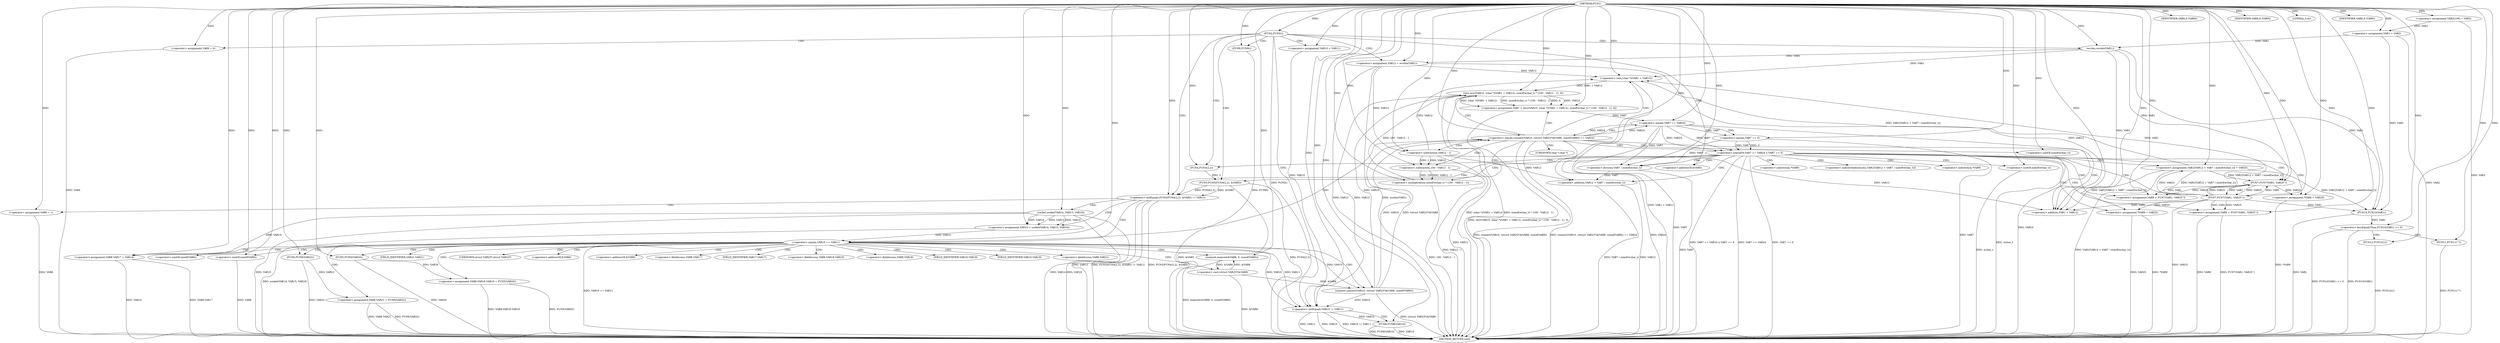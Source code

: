 digraph FUN1 {  
"1000100" [label = "(METHOD,FUN1)" ]
"1000281" [label = "(METHOD_RETURN,void)" ]
"1000104" [label = "(<operator>.assignment,VAR2[100] = VAR3)" ]
"1000107" [label = "(<operator>.assignment,VAR1 = VAR2)" ]
"1000111" [label = "(FUN2,FUN2())" ]
"1000116" [label = "(<operator>.assignment,VAR6 = 0)" ]
"1000123" [label = "(<operator>.assignment,VAR10 = VAR11)" ]
"1000127" [label = "(<operator>.assignment,VAR12 = wcslen(VAR1))" ]
"1000129" [label = "(wcslen,wcslen(VAR1))" ]
"1000134" [label = "(<operator>.notEquals,FUN3(FUN4(2,2), &VAR5) != VAR13)" ]
"1000135" [label = "(FUN3,FUN3(FUN4(2,2), &VAR5))" ]
"1000136" [label = "(FUN4,FUN4(2,2))" ]
"1000144" [label = "(<operator>.assignment,VAR6 = 1)" ]
"1000147" [label = "(<operator>.assignment,VAR10 = socket(VAR14, VAR15, VAR16))" ]
"1000149" [label = "(socket,socket(VAR14, VAR15, VAR16))" ]
"1000154" [label = "(<operator>.equals,VAR10 == VAR11)" ]
"1000159" [label = "(memset,memset(&VAR8, 0, sizeof(VAR8)))" ]
"1000163" [label = "(<operator>.sizeOf,sizeof(VAR8))" ]
"1000165" [label = "(<operator>.assignment,VAR8.VAR17 = VAR14)" ]
"1000170" [label = "(<operator>.assignment,VAR8.VAR18.VAR19 = FUN5(VAR20))" ]
"1000176" [label = "(FUN5,FUN5(VAR20))" ]
"1000178" [label = "(<operator>.assignment,VAR8.VAR21 = FUN6(VAR22))" ]
"1000182" [label = "(FUN6,FUN6(VAR22))" ]
"1000185" [label = "(<operator>.equals,connect(VAR10, (struct VAR23*)&VAR8, sizeof(VAR8)) == VAR24)" ]
"1000186" [label = "(connect,connect(VAR10, (struct VAR23*)&VAR8, sizeof(VAR8)))" ]
"1000188" [label = "(<operator>.cast,(struct VAR23*)&VAR8)" ]
"1000192" [label = "(<operator>.sizeOf,sizeof(VAR8))" ]
"1000197" [label = "(<operator>.assignment,VAR7 = recv(VAR10, (char *)(VAR1 + VAR12), sizeof(wchar_t) * (100 - VAR12 - 1), 0))" ]
"1000199" [label = "(recv,recv(VAR10, (char *)(VAR1 + VAR12), sizeof(wchar_t) * (100 - VAR12 - 1), 0))" ]
"1000201" [label = "(<operator>.cast,(char *)(VAR1 + VAR12))" ]
"1000203" [label = "(<operator>.addition,VAR1 + VAR12)" ]
"1000206" [label = "(<operator>.multiplication,sizeof(wchar_t) * (100 - VAR12 - 1))" ]
"1000207" [label = "(<operator>.sizeOf,sizeof(wchar_t))" ]
"1000209" [label = "(<operator>.subtraction,100 - VAR12 - 1)" ]
"1000211" [label = "(<operator>.subtraction,VAR12 - 1)" ]
"1000216" [label = "(<operator>.logicalOr,VAR7 == VAR24 || VAR7 == 0)" ]
"1000217" [label = "(<operator>.equals,VAR7 == VAR24)" ]
"1000220" [label = "(<operator>.equals,VAR7 == 0)" ]
"1000225" [label = "(<operator>.assignment,VAR1[VAR12 + VAR7 / sizeof(wchar_t)] = VAR25)" ]
"1000228" [label = "(<operator>.addition,VAR12 + VAR7 / sizeof(wchar_t))" ]
"1000230" [label = "(<operator>.division,VAR7 / sizeof(wchar_t))" ]
"1000232" [label = "(<operator>.sizeOf,sizeof(wchar_t))" ]
"1000235" [label = "(<operator>.assignment,VAR9 = FUN7(VAR1, VAR25''))" ]
"1000237" [label = "(FUN7,FUN7(VAR1, VAR25''))" ]
"1000241" [label = "(IDENTIFIER,VAR9,if (VAR9))" ]
"1000243" [label = "(<operator>.assignment,*VAR9 = VAR25)" ]
"1000247" [label = "(<operator>.assignment,VAR9 = FUN7(VAR1, VAR25''))" ]
"1000249" [label = "(FUN7,FUN7(VAR1, VAR25''))" ]
"1000253" [label = "(IDENTIFIER,VAR9,if (VAR9))" ]
"1000255" [label = "(<operator>.assignment,*VAR9 = VAR25)" ]
"1000259" [label = "(LITERAL,0,do)" ]
"1000261" [label = "(<operator>.notEquals,VAR10 != VAR11)" ]
"1000265" [label = "(FUN8,FUN8(VAR10))" ]
"1000268" [label = "(IDENTIFIER,VAR6,if (VAR6))" ]
"1000270" [label = "(FUN9,FUN9())" ]
"1000272" [label = "(<operator>.lessEqualsThan,FUN10(VAR1) <= 0)" ]
"1000273" [label = "(FUN10,FUN10(VAR1))" ]
"1000277" [label = "(FUN11,FUN11(\"\"))" ]
"1000279" [label = "(FUN12,FUN12(1))" ]
"1000139" [label = "(<operator>.addressOf,&VAR5)" ]
"1000160" [label = "(<operator>.addressOf,&VAR8)" ]
"1000166" [label = "(<operator>.fieldAccess,VAR8.VAR17)" ]
"1000168" [label = "(FIELD_IDENTIFIER,VAR17,VAR17)" ]
"1000171" [label = "(<operator>.fieldAccess,VAR8.VAR18.VAR19)" ]
"1000172" [label = "(<operator>.fieldAccess,VAR8.VAR18)" ]
"1000174" [label = "(FIELD_IDENTIFIER,VAR18,VAR18)" ]
"1000175" [label = "(FIELD_IDENTIFIER,VAR19,VAR19)" ]
"1000179" [label = "(<operator>.fieldAccess,VAR8.VAR21)" ]
"1000181" [label = "(FIELD_IDENTIFIER,VAR21,VAR21)" ]
"1000189" [label = "(UNKNOWN,struct VAR23*,struct VAR23*)" ]
"1000190" [label = "(<operator>.addressOf,&VAR8)" ]
"1000202" [label = "(UNKNOWN,char *,char *)" ]
"1000226" [label = "(<operator>.indirectIndexAccess,VAR1[VAR12 + VAR7 / sizeof(wchar_t)])" ]
"1000244" [label = "(<operator>.indirection,*VAR9)" ]
"1000256" [label = "(<operator>.indirection,*VAR9)" ]
  "1000185" -> "1000281"  [ label = "DDG: connect(VAR10, (struct VAR23*)&VAR8, sizeof(VAR8))"] 
  "1000206" -> "1000281"  [ label = "DDG: 100 - VAR12 - 1"] 
  "1000185" -> "1000281"  [ label = "DDG: connect(VAR10, (struct VAR23*)&VAR8, sizeof(VAR8)) == VAR24"] 
  "1000216" -> "1000281"  [ label = "DDG: VAR7 == VAR24 || VAR7 == 0"] 
  "1000230" -> "1000281"  [ label = "DDG: VAR7"] 
  "1000255" -> "1000281"  [ label = "DDG: *VAR9"] 
  "1000178" -> "1000281"  [ label = "DDG: FUN6(VAR22)"] 
  "1000247" -> "1000281"  [ label = "DDG: VAR9"] 
  "1000159" -> "1000281"  [ label = "DDG: memset(&VAR8, 0, sizeof(VAR8))"] 
  "1000116" -> "1000281"  [ label = "DDG: VAR6"] 
  "1000186" -> "1000281"  [ label = "DDG: (struct VAR23*)&VAR8"] 
  "1000220" -> "1000281"  [ label = "DDG: VAR7"] 
  "1000249" -> "1000281"  [ label = "DDG: VAR25"] 
  "1000185" -> "1000281"  [ label = "DDG: VAR24"] 
  "1000199" -> "1000281"  [ label = "DDG: (char *)(VAR1 + VAR12)"] 
  "1000149" -> "1000281"  [ label = "DDG: VAR15"] 
  "1000232" -> "1000281"  [ label = "DDG: wchar_t"] 
  "1000165" -> "1000281"  [ label = "DDG: VAR14"] 
  "1000188" -> "1000281"  [ label = "DDG: &VAR8"] 
  "1000178" -> "1000281"  [ label = "DDG: VAR8.VAR21"] 
  "1000225" -> "1000281"  [ label = "DDG: VAR1[VAR12 + VAR7 / sizeof(wchar_t)]"] 
  "1000217" -> "1000281"  [ label = "DDG: VAR24"] 
  "1000216" -> "1000281"  [ label = "DDG: VAR7 == VAR24"] 
  "1000199" -> "1000281"  [ label = "DDG: sizeof(wchar_t) * (100 - VAR12 - 1)"] 
  "1000134" -> "1000281"  [ label = "DDG: VAR13"] 
  "1000135" -> "1000281"  [ label = "DDG: &VAR5"] 
  "1000165" -> "1000281"  [ label = "DDG: VAR8.VAR17"] 
  "1000149" -> "1000281"  [ label = "DDG: VAR16"] 
  "1000265" -> "1000281"  [ label = "DDG: FUN8(VAR10)"] 
  "1000228" -> "1000281"  [ label = "DDG: VAR12"] 
  "1000127" -> "1000281"  [ label = "DDG: wcslen(VAR1)"] 
  "1000134" -> "1000281"  [ label = "DDG: FUN3(FUN4(2,2), &VAR5) != VAR13"] 
  "1000273" -> "1000281"  [ label = "DDG: VAR1"] 
  "1000261" -> "1000281"  [ label = "DDG: VAR11"] 
  "1000217" -> "1000281"  [ label = "DDG: VAR7"] 
  "1000201" -> "1000281"  [ label = "DDG: VAR1 + VAR12"] 
  "1000207" -> "1000281"  [ label = "DDG: wchar_t"] 
  "1000147" -> "1000281"  [ label = "DDG: socket(VAR14, VAR15, VAR16)"] 
  "1000255" -> "1000281"  [ label = "DDG: VAR25"] 
  "1000170" -> "1000281"  [ label = "DDG: FUN5(VAR20)"] 
  "1000265" -> "1000281"  [ label = "DDG: VAR10"] 
  "1000211" -> "1000281"  [ label = "DDG: VAR12"] 
  "1000261" -> "1000281"  [ label = "DDG: VAR10"] 
  "1000154" -> "1000281"  [ label = "DDG: VAR10 == VAR11"] 
  "1000197" -> "1000281"  [ label = "DDG: recv(VAR10, (char *)(VAR1 + VAR12), sizeof(wchar_t) * (100 - VAR12 - 1), 0)"] 
  "1000272" -> "1000281"  [ label = "DDG: FUN10(VAR1)"] 
  "1000134" -> "1000281"  [ label = "DDG: FUN3(FUN4(2,2), &VAR5)"] 
  "1000192" -> "1000281"  [ label = "DDG: VAR8"] 
  "1000209" -> "1000281"  [ label = "DDG: VAR12 - 1"] 
  "1000228" -> "1000281"  [ label = "DDG: VAR7 / sizeof(wchar_t)"] 
  "1000135" -> "1000281"  [ label = "DDG: FUN4(2,2)"] 
  "1000277" -> "1000281"  [ label = "DDG: FUN11(\"\")"] 
  "1000144" -> "1000281"  [ label = "DDG: VAR6"] 
  "1000216" -> "1000281"  [ label = "DDG: VAR7 == 0"] 
  "1000170" -> "1000281"  [ label = "DDG: VAR8.VAR18.VAR19"] 
  "1000176" -> "1000281"  [ label = "DDG: VAR20"] 
  "1000243" -> "1000281"  [ label = "DDG: *VAR9"] 
  "1000270" -> "1000281"  [ label = "DDG: FUN9()"] 
  "1000149" -> "1000281"  [ label = "DDG: VAR14"] 
  "1000261" -> "1000281"  [ label = "DDG: VAR10 != VAR11"] 
  "1000127" -> "1000281"  [ label = "DDG: VAR12"] 
  "1000272" -> "1000281"  [ label = "DDG: FUN10(VAR1) <= 0"] 
  "1000111" -> "1000281"  [ label = "DDG: FUN2()"] 
  "1000182" -> "1000281"  [ label = "DDG: VAR22"] 
  "1000279" -> "1000281"  [ label = "DDG: FUN12(1)"] 
  "1000104" -> "1000281"  [ label = "DDG: VAR3"] 
  "1000107" -> "1000281"  [ label = "DDG: VAR2"] 
  "1000247" -> "1000281"  [ label = "DDG: FUN7(VAR1, VAR25'')"] 
  "1000100" -> "1000104"  [ label = "DDG: "] 
  "1000104" -> "1000107"  [ label = "DDG: VAR2"] 
  "1000100" -> "1000107"  [ label = "DDG: "] 
  "1000100" -> "1000111"  [ label = "DDG: "] 
  "1000100" -> "1000116"  [ label = "DDG: "] 
  "1000100" -> "1000123"  [ label = "DDG: "] 
  "1000129" -> "1000127"  [ label = "DDG: VAR1"] 
  "1000100" -> "1000127"  [ label = "DDG: "] 
  "1000107" -> "1000129"  [ label = "DDG: VAR1"] 
  "1000100" -> "1000129"  [ label = "DDG: "] 
  "1000135" -> "1000134"  [ label = "DDG: FUN4(2,2)"] 
  "1000135" -> "1000134"  [ label = "DDG: &VAR5"] 
  "1000136" -> "1000135"  [ label = "DDG: 2"] 
  "1000100" -> "1000136"  [ label = "DDG: "] 
  "1000100" -> "1000134"  [ label = "DDG: "] 
  "1000100" -> "1000144"  [ label = "DDG: "] 
  "1000149" -> "1000147"  [ label = "DDG: VAR14"] 
  "1000149" -> "1000147"  [ label = "DDG: VAR15"] 
  "1000149" -> "1000147"  [ label = "DDG: VAR16"] 
  "1000100" -> "1000147"  [ label = "DDG: "] 
  "1000100" -> "1000149"  [ label = "DDG: "] 
  "1000147" -> "1000154"  [ label = "DDG: VAR10"] 
  "1000100" -> "1000154"  [ label = "DDG: "] 
  "1000188" -> "1000159"  [ label = "DDG: &VAR8"] 
  "1000100" -> "1000159"  [ label = "DDG: "] 
  "1000100" -> "1000163"  [ label = "DDG: "] 
  "1000149" -> "1000165"  [ label = "DDG: VAR14"] 
  "1000100" -> "1000165"  [ label = "DDG: "] 
  "1000176" -> "1000170"  [ label = "DDG: VAR20"] 
  "1000100" -> "1000176"  [ label = "DDG: "] 
  "1000182" -> "1000178"  [ label = "DDG: VAR22"] 
  "1000100" -> "1000182"  [ label = "DDG: "] 
  "1000186" -> "1000185"  [ label = "DDG: VAR10"] 
  "1000186" -> "1000185"  [ label = "DDG: (struct VAR23*)&VAR8"] 
  "1000154" -> "1000186"  [ label = "DDG: VAR10"] 
  "1000100" -> "1000186"  [ label = "DDG: "] 
  "1000188" -> "1000186"  [ label = "DDG: &VAR8"] 
  "1000159" -> "1000188"  [ label = "DDG: &VAR8"] 
  "1000100" -> "1000192"  [ label = "DDG: "] 
  "1000217" -> "1000185"  [ label = "DDG: VAR24"] 
  "1000100" -> "1000185"  [ label = "DDG: "] 
  "1000199" -> "1000197"  [ label = "DDG: VAR10"] 
  "1000199" -> "1000197"  [ label = "DDG: (char *)(VAR1 + VAR12)"] 
  "1000199" -> "1000197"  [ label = "DDG: sizeof(wchar_t) * (100 - VAR12 - 1)"] 
  "1000199" -> "1000197"  [ label = "DDG: 0"] 
  "1000100" -> "1000197"  [ label = "DDG: "] 
  "1000186" -> "1000199"  [ label = "DDG: VAR10"] 
  "1000100" -> "1000199"  [ label = "DDG: "] 
  "1000201" -> "1000199"  [ label = "DDG: VAR1 + VAR12"] 
  "1000129" -> "1000201"  [ label = "DDG: VAR1"] 
  "1000225" -> "1000201"  [ label = "DDG: VAR1[VAR12 + VAR7 / sizeof(wchar_t)]"] 
  "1000249" -> "1000201"  [ label = "DDG: VAR1"] 
  "1000100" -> "1000201"  [ label = "DDG: "] 
  "1000127" -> "1000201"  [ label = "DDG: VAR12"] 
  "1000211" -> "1000201"  [ label = "DDG: VAR12"] 
  "1000129" -> "1000203"  [ label = "DDG: VAR1"] 
  "1000225" -> "1000203"  [ label = "DDG: VAR1[VAR12 + VAR7 / sizeof(wchar_t)]"] 
  "1000249" -> "1000203"  [ label = "DDG: VAR1"] 
  "1000100" -> "1000203"  [ label = "DDG: "] 
  "1000127" -> "1000203"  [ label = "DDG: VAR12"] 
  "1000211" -> "1000203"  [ label = "DDG: VAR12"] 
  "1000206" -> "1000199"  [ label = "DDG: 100 - VAR12 - 1"] 
  "1000100" -> "1000206"  [ label = "DDG: "] 
  "1000100" -> "1000207"  [ label = "DDG: "] 
  "1000209" -> "1000206"  [ label = "DDG: 100"] 
  "1000209" -> "1000206"  [ label = "DDG: VAR12 - 1"] 
  "1000100" -> "1000209"  [ label = "DDG: "] 
  "1000211" -> "1000209"  [ label = "DDG: VAR12"] 
  "1000211" -> "1000209"  [ label = "DDG: 1"] 
  "1000100" -> "1000211"  [ label = "DDG: "] 
  "1000127" -> "1000211"  [ label = "DDG: VAR12"] 
  "1000217" -> "1000216"  [ label = "DDG: VAR7"] 
  "1000217" -> "1000216"  [ label = "DDG: VAR24"] 
  "1000197" -> "1000217"  [ label = "DDG: VAR7"] 
  "1000100" -> "1000217"  [ label = "DDG: "] 
  "1000185" -> "1000217"  [ label = "DDG: VAR24"] 
  "1000220" -> "1000216"  [ label = "DDG: VAR7"] 
  "1000220" -> "1000216"  [ label = "DDG: 0"] 
  "1000217" -> "1000220"  [ label = "DDG: VAR7"] 
  "1000100" -> "1000220"  [ label = "DDG: "] 
  "1000249" -> "1000225"  [ label = "DDG: VAR25"] 
  "1000100" -> "1000225"  [ label = "DDG: "] 
  "1000211" -> "1000228"  [ label = "DDG: VAR12"] 
  "1000100" -> "1000228"  [ label = "DDG: "] 
  "1000230" -> "1000228"  [ label = "DDG: VAR7"] 
  "1000220" -> "1000230"  [ label = "DDG: VAR7"] 
  "1000217" -> "1000230"  [ label = "DDG: VAR7"] 
  "1000100" -> "1000230"  [ label = "DDG: "] 
  "1000100" -> "1000232"  [ label = "DDG: "] 
  "1000237" -> "1000235"  [ label = "DDG: VAR1"] 
  "1000237" -> "1000235"  [ label = "DDG: VAR25"] 
  "1000100" -> "1000235"  [ label = "DDG: "] 
  "1000225" -> "1000237"  [ label = "DDG: VAR1[VAR12 + VAR7 / sizeof(wchar_t)]"] 
  "1000100" -> "1000237"  [ label = "DDG: "] 
  "1000129" -> "1000237"  [ label = "DDG: VAR1"] 
  "1000249" -> "1000237"  [ label = "DDG: VAR1"] 
  "1000249" -> "1000237"  [ label = "DDG: VAR25"] 
  "1000100" -> "1000241"  [ label = "DDG: "] 
  "1000237" -> "1000243"  [ label = "DDG: VAR25"] 
  "1000100" -> "1000243"  [ label = "DDG: "] 
  "1000249" -> "1000247"  [ label = "DDG: VAR1"] 
  "1000249" -> "1000247"  [ label = "DDG: VAR25"] 
  "1000100" -> "1000247"  [ label = "DDG: "] 
  "1000225" -> "1000249"  [ label = "DDG: VAR1[VAR12 + VAR7 / sizeof(wchar_t)]"] 
  "1000237" -> "1000249"  [ label = "DDG: VAR1"] 
  "1000100" -> "1000249"  [ label = "DDG: "] 
  "1000237" -> "1000249"  [ label = "DDG: VAR25"] 
  "1000100" -> "1000253"  [ label = "DDG: "] 
  "1000249" -> "1000255"  [ label = "DDG: VAR25"] 
  "1000100" -> "1000255"  [ label = "DDG: "] 
  "1000100" -> "1000259"  [ label = "DDG: "] 
  "1000186" -> "1000261"  [ label = "DDG: VAR10"] 
  "1000199" -> "1000261"  [ label = "DDG: VAR10"] 
  "1000154" -> "1000261"  [ label = "DDG: VAR10"] 
  "1000123" -> "1000261"  [ label = "DDG: VAR10"] 
  "1000100" -> "1000261"  [ label = "DDG: "] 
  "1000154" -> "1000261"  [ label = "DDG: VAR11"] 
  "1000261" -> "1000265"  [ label = "DDG: VAR10"] 
  "1000100" -> "1000265"  [ label = "DDG: "] 
  "1000100" -> "1000268"  [ label = "DDG: "] 
  "1000100" -> "1000270"  [ label = "DDG: "] 
  "1000273" -> "1000272"  [ label = "DDG: VAR1"] 
  "1000129" -> "1000273"  [ label = "DDG: VAR1"] 
  "1000107" -> "1000273"  [ label = "DDG: VAR1"] 
  "1000225" -> "1000273"  [ label = "DDG: VAR1[VAR12 + VAR7 / sizeof(wchar_t)]"] 
  "1000249" -> "1000273"  [ label = "DDG: VAR1"] 
  "1000100" -> "1000273"  [ label = "DDG: "] 
  "1000100" -> "1000272"  [ label = "DDG: "] 
  "1000100" -> "1000277"  [ label = "DDG: "] 
  "1000100" -> "1000279"  [ label = "DDG: "] 
  "1000111" -> "1000127"  [ label = "CDG: "] 
  "1000111" -> "1000139"  [ label = "CDG: "] 
  "1000111" -> "1000116"  [ label = "CDG: "] 
  "1000111" -> "1000261"  [ label = "CDG: "] 
  "1000111" -> "1000123"  [ label = "CDG: "] 
  "1000111" -> "1000135"  [ label = "CDG: "] 
  "1000111" -> "1000136"  [ label = "CDG: "] 
  "1000111" -> "1000129"  [ label = "CDG: "] 
  "1000111" -> "1000134"  [ label = "CDG: "] 
  "1000111" -> "1000270"  [ label = "CDG: "] 
  "1000134" -> "1000144"  [ label = "CDG: "] 
  "1000134" -> "1000149"  [ label = "CDG: "] 
  "1000134" -> "1000154"  [ label = "CDG: "] 
  "1000134" -> "1000147"  [ label = "CDG: "] 
  "1000154" -> "1000174"  [ label = "CDG: "] 
  "1000154" -> "1000182"  [ label = "CDG: "] 
  "1000154" -> "1000166"  [ label = "CDG: "] 
  "1000154" -> "1000165"  [ label = "CDG: "] 
  "1000154" -> "1000188"  [ label = "CDG: "] 
  "1000154" -> "1000190"  [ label = "CDG: "] 
  "1000154" -> "1000175"  [ label = "CDG: "] 
  "1000154" -> "1000160"  [ label = "CDG: "] 
  "1000154" -> "1000179"  [ label = "CDG: "] 
  "1000154" -> "1000192"  [ label = "CDG: "] 
  "1000154" -> "1000176"  [ label = "CDG: "] 
  "1000154" -> "1000185"  [ label = "CDG: "] 
  "1000154" -> "1000186"  [ label = "CDG: "] 
  "1000154" -> "1000172"  [ label = "CDG: "] 
  "1000154" -> "1000189"  [ label = "CDG: "] 
  "1000154" -> "1000163"  [ label = "CDG: "] 
  "1000154" -> "1000168"  [ label = "CDG: "] 
  "1000154" -> "1000178"  [ label = "CDG: "] 
  "1000154" -> "1000159"  [ label = "CDG: "] 
  "1000154" -> "1000170"  [ label = "CDG: "] 
  "1000154" -> "1000171"  [ label = "CDG: "] 
  "1000154" -> "1000181"  [ label = "CDG: "] 
  "1000185" -> "1000211"  [ label = "CDG: "] 
  "1000185" -> "1000199"  [ label = "CDG: "] 
  "1000185" -> "1000197"  [ label = "CDG: "] 
  "1000185" -> "1000216"  [ label = "CDG: "] 
  "1000185" -> "1000206"  [ label = "CDG: "] 
  "1000185" -> "1000201"  [ label = "CDG: "] 
  "1000185" -> "1000217"  [ label = "CDG: "] 
  "1000185" -> "1000207"  [ label = "CDG: "] 
  "1000185" -> "1000203"  [ label = "CDG: "] 
  "1000185" -> "1000202"  [ label = "CDG: "] 
  "1000185" -> "1000209"  [ label = "CDG: "] 
  "1000216" -> "1000235"  [ label = "CDG: "] 
  "1000216" -> "1000226"  [ label = "CDG: "] 
  "1000216" -> "1000232"  [ label = "CDG: "] 
  "1000216" -> "1000247"  [ label = "CDG: "] 
  "1000216" -> "1000230"  [ label = "CDG: "] 
  "1000216" -> "1000225"  [ label = "CDG: "] 
  "1000216" -> "1000237"  [ label = "CDG: "] 
  "1000216" -> "1000249"  [ label = "CDG: "] 
  "1000216" -> "1000228"  [ label = "CDG: "] 
  "1000216" -> "1000139"  [ label = "CDG: "] 
  "1000216" -> "1000135"  [ label = "CDG: "] 
  "1000216" -> "1000136"  [ label = "CDG: "] 
  "1000216" -> "1000134"  [ label = "CDG: "] 
  "1000216" -> "1000255"  [ label = "CDG: "] 
  "1000216" -> "1000256"  [ label = "CDG: "] 
  "1000216" -> "1000243"  [ label = "CDG: "] 
  "1000216" -> "1000244"  [ label = "CDG: "] 
  "1000217" -> "1000220"  [ label = "CDG: "] 
  "1000261" -> "1000265"  [ label = "CDG: "] 
  "1000272" -> "1000277"  [ label = "CDG: "] 
  "1000272" -> "1000279"  [ label = "CDG: "] 
}
